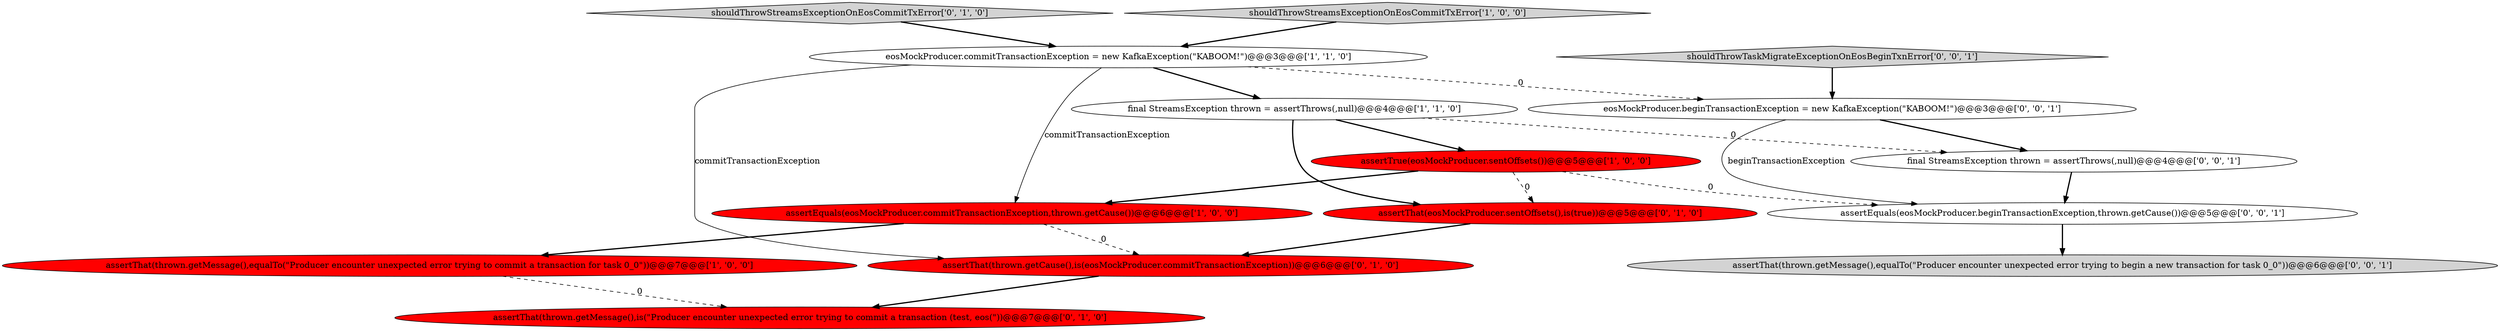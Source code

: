digraph {
2 [style = filled, label = "assertEquals(eosMockProducer.commitTransactionException,thrown.getCause())@@@6@@@['1', '0', '0']", fillcolor = red, shape = ellipse image = "AAA1AAABBB1BBB"];
7 [style = filled, label = "shouldThrowStreamsExceptionOnEosCommitTxError['0', '1', '0']", fillcolor = lightgray, shape = diamond image = "AAA0AAABBB2BBB"];
12 [style = filled, label = "shouldThrowTaskMigrateExceptionOnEosBeginTxnError['0', '0', '1']", fillcolor = lightgray, shape = diamond image = "AAA0AAABBB3BBB"];
13 [style = filled, label = "assertThat(thrown.getMessage(),equalTo(\"Producer encounter unexpected error trying to begin a new transaction for task 0_0\"))@@@6@@@['0', '0', '1']", fillcolor = lightgray, shape = ellipse image = "AAA0AAABBB3BBB"];
14 [style = filled, label = "final StreamsException thrown = assertThrows(,null)@@@4@@@['0', '0', '1']", fillcolor = white, shape = ellipse image = "AAA0AAABBB3BBB"];
0 [style = filled, label = "shouldThrowStreamsExceptionOnEosCommitTxError['1', '0', '0']", fillcolor = lightgray, shape = diamond image = "AAA0AAABBB1BBB"];
6 [style = filled, label = "assertThat(thrown.getCause(),is(eosMockProducer.commitTransactionException))@@@6@@@['0', '1', '0']", fillcolor = red, shape = ellipse image = "AAA1AAABBB2BBB"];
8 [style = filled, label = "assertThat(eosMockProducer.sentOffsets(),is(true))@@@5@@@['0', '1', '0']", fillcolor = red, shape = ellipse image = "AAA1AAABBB2BBB"];
9 [style = filled, label = "assertThat(thrown.getMessage(),is(\"Producer encounter unexpected error trying to commit a transaction (test, eos(\"))@@@7@@@['0', '1', '0']", fillcolor = red, shape = ellipse image = "AAA1AAABBB2BBB"];
10 [style = filled, label = "eosMockProducer.beginTransactionException = new KafkaException(\"KABOOM!\")@@@3@@@['0', '0', '1']", fillcolor = white, shape = ellipse image = "AAA0AAABBB3BBB"];
11 [style = filled, label = "assertEquals(eosMockProducer.beginTransactionException,thrown.getCause())@@@5@@@['0', '0', '1']", fillcolor = white, shape = ellipse image = "AAA0AAABBB3BBB"];
5 [style = filled, label = "assertTrue(eosMockProducer.sentOffsets())@@@5@@@['1', '0', '0']", fillcolor = red, shape = ellipse image = "AAA1AAABBB1BBB"];
1 [style = filled, label = "assertThat(thrown.getMessage(),equalTo(\"Producer encounter unexpected error trying to commit a transaction for task 0_0\"))@@@7@@@['1', '0', '0']", fillcolor = red, shape = ellipse image = "AAA1AAABBB1BBB"];
4 [style = filled, label = "final StreamsException thrown = assertThrows(,null)@@@4@@@['1', '1', '0']", fillcolor = white, shape = ellipse image = "AAA0AAABBB1BBB"];
3 [style = filled, label = "eosMockProducer.commitTransactionException = new KafkaException(\"KABOOM!\")@@@3@@@['1', '1', '0']", fillcolor = white, shape = ellipse image = "AAA0AAABBB1BBB"];
0->3 [style = bold, label=""];
10->14 [style = bold, label=""];
2->1 [style = bold, label=""];
3->6 [style = solid, label="commitTransactionException"];
1->9 [style = dashed, label="0"];
8->6 [style = bold, label=""];
3->4 [style = bold, label=""];
3->2 [style = solid, label="commitTransactionException"];
7->3 [style = bold, label=""];
5->2 [style = bold, label=""];
12->10 [style = bold, label=""];
5->11 [style = dashed, label="0"];
11->13 [style = bold, label=""];
2->6 [style = dashed, label="0"];
5->8 [style = dashed, label="0"];
4->8 [style = bold, label=""];
4->14 [style = dashed, label="0"];
3->10 [style = dashed, label="0"];
6->9 [style = bold, label=""];
14->11 [style = bold, label=""];
4->5 [style = bold, label=""];
10->11 [style = solid, label="beginTransactionException"];
}
